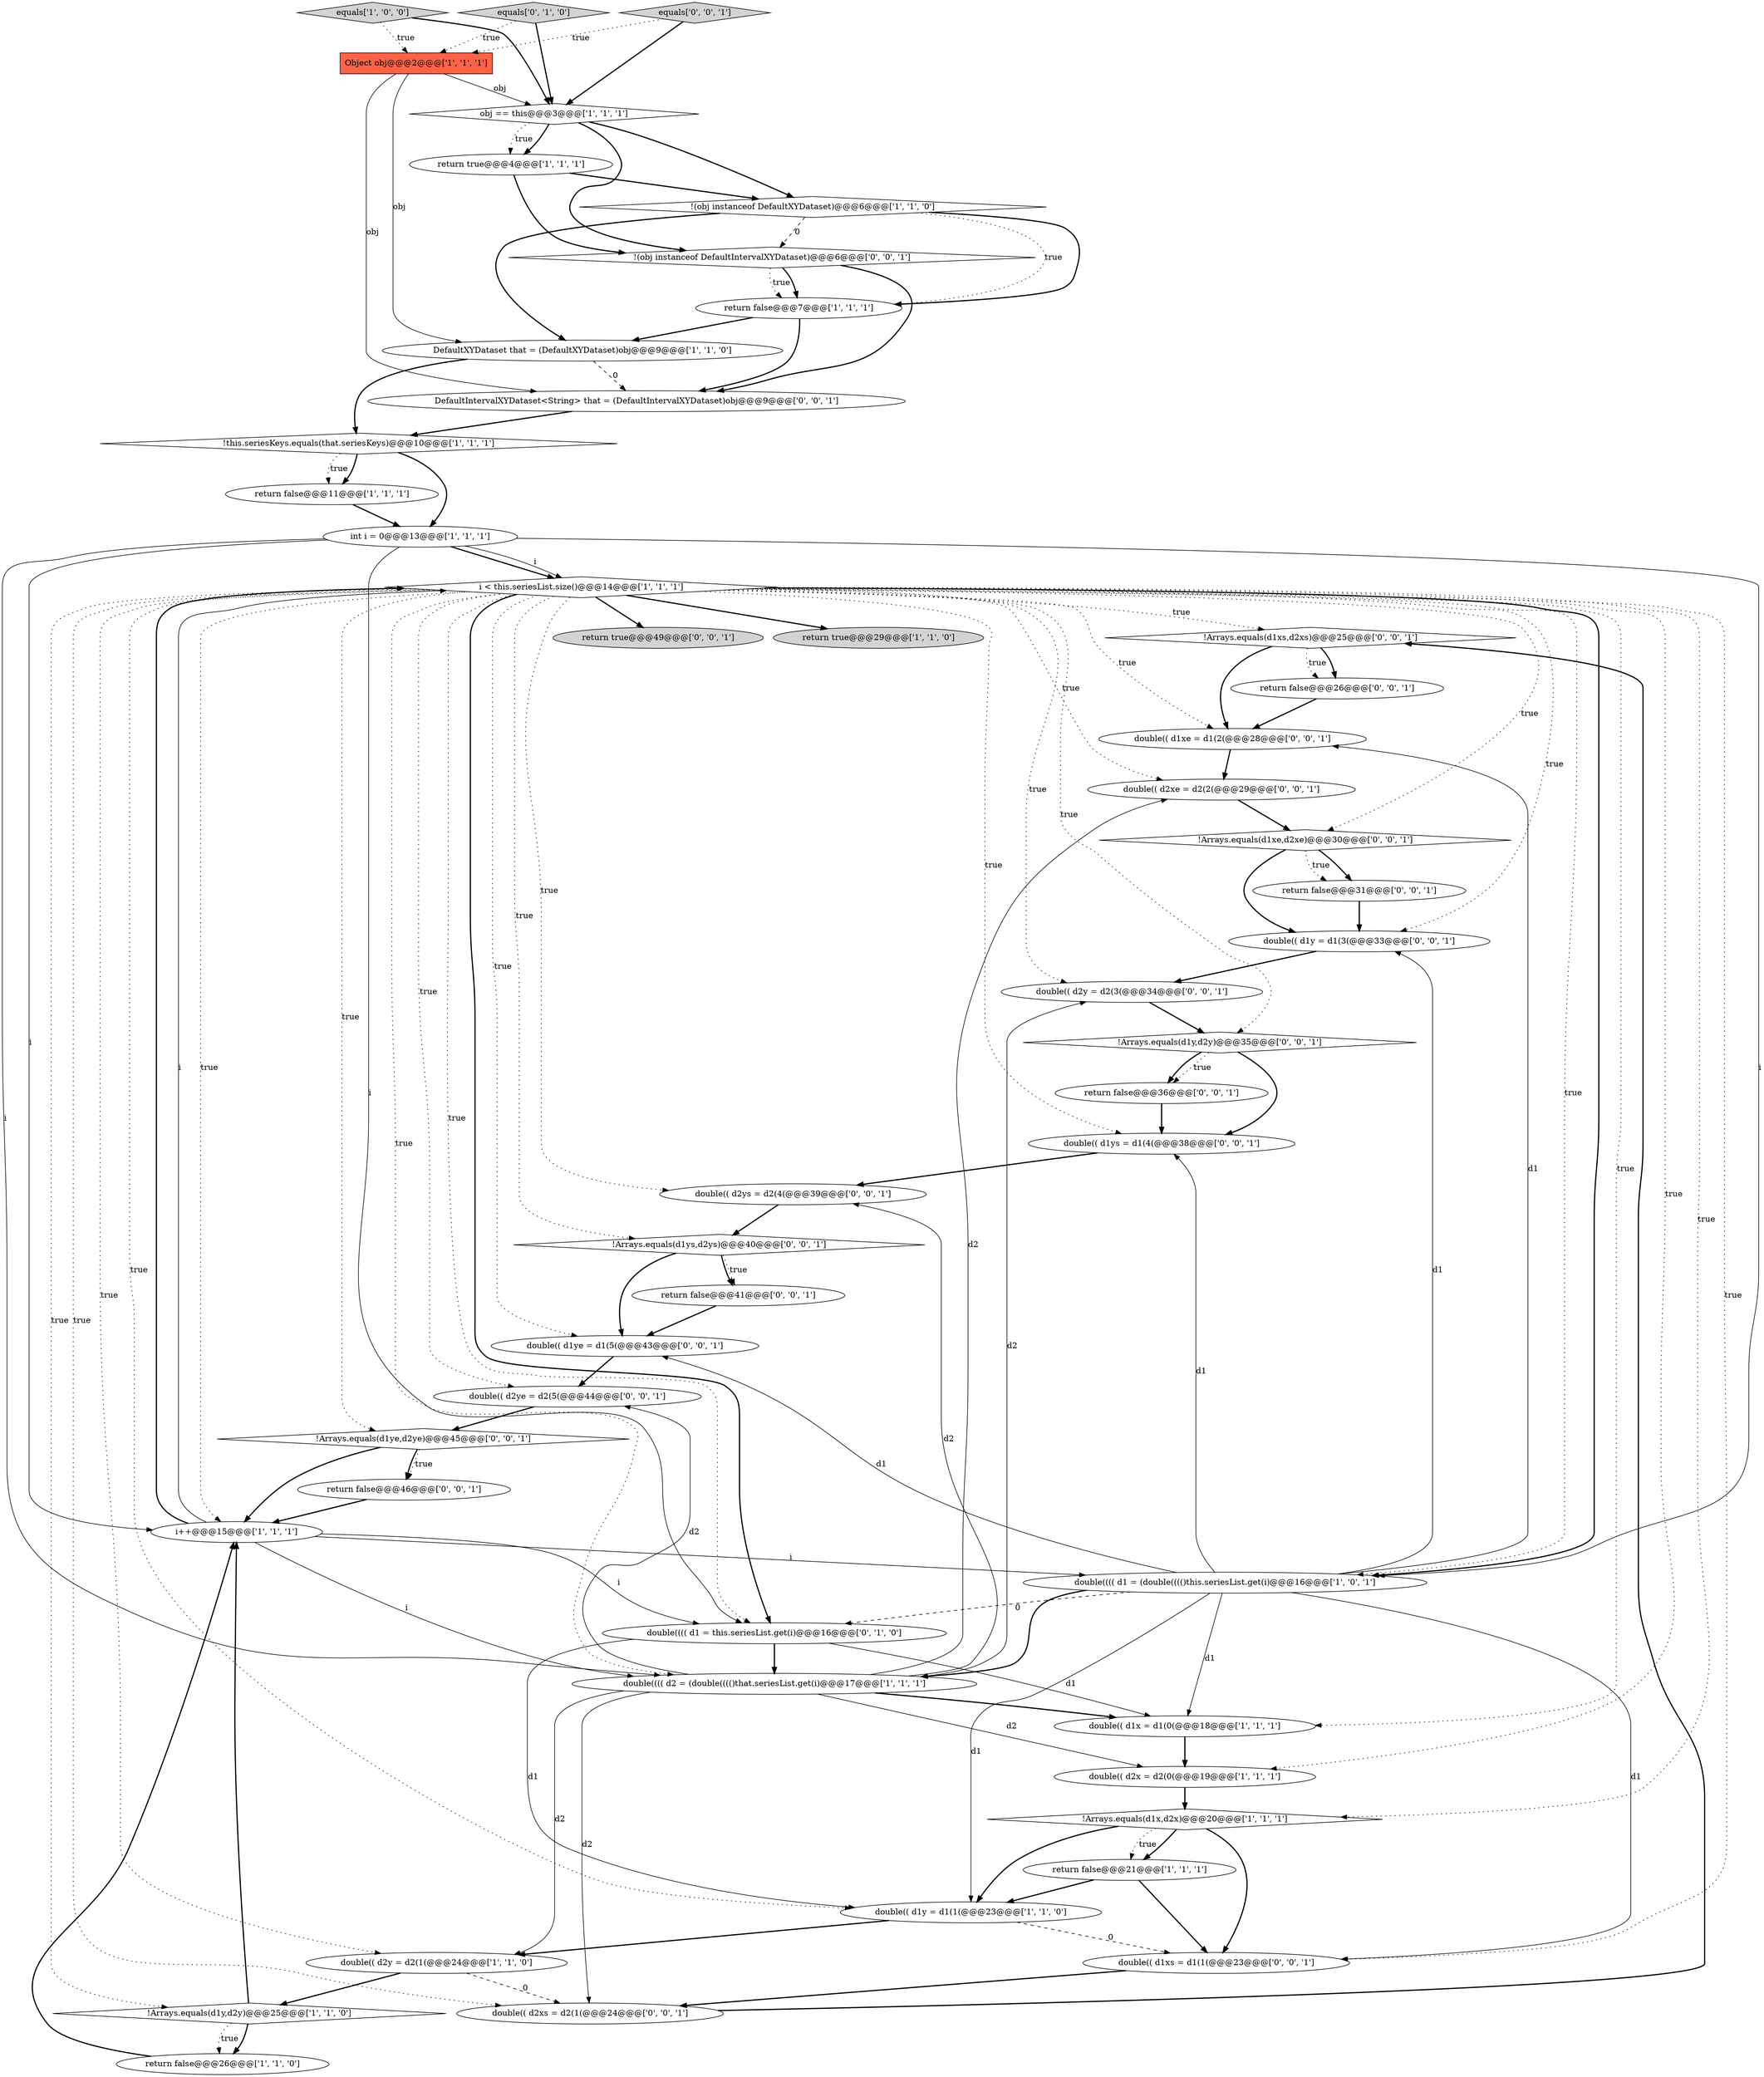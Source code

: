 digraph {
5 [style = filled, label = "equals['1', '0', '0']", fillcolor = lightgray, shape = diamond image = "AAA0AAABBB1BBB"];
38 [style = filled, label = "!Arrays.equals(d1xs,d2xs)@@@25@@@['0', '0', '1']", fillcolor = white, shape = diamond image = "AAA0AAABBB3BBB"];
19 [style = filled, label = "double(( d1y = d1(1(@@@23@@@['1', '1', '0']", fillcolor = white, shape = ellipse image = "AAA0AAABBB1BBB"];
16 [style = filled, label = "int i = 0@@@13@@@['1', '1', '1']", fillcolor = white, shape = ellipse image = "AAA0AAABBB1BBB"];
3 [style = filled, label = "i < this.seriesList.size()@@@14@@@['1', '1', '1']", fillcolor = white, shape = diamond image = "AAA0AAABBB1BBB"];
32 [style = filled, label = "double(( d2ye = d2(5(@@@44@@@['0', '0', '1']", fillcolor = white, shape = ellipse image = "AAA0AAABBB3BBB"];
17 [style = filled, label = "DefaultXYDataset that = (DefaultXYDataset)obj@@@9@@@['1', '1', '0']", fillcolor = white, shape = ellipse image = "AAA0AAABBB1BBB"];
9 [style = filled, label = "double(((( d2 = (double(((()that.seriesList.get(i)@@@17@@@['1', '1', '1']", fillcolor = white, shape = ellipse image = "AAA0AAABBB1BBB"];
44 [style = filled, label = "return true@@@49@@@['0', '0', '1']", fillcolor = lightgray, shape = ellipse image = "AAA0AAABBB3BBB"];
45 [style = filled, label = "!Arrays.equals(d1ys,d2ys)@@@40@@@['0', '0', '1']", fillcolor = white, shape = diamond image = "AAA0AAABBB3BBB"];
18 [style = filled, label = "i++@@@15@@@['1', '1', '1']", fillcolor = white, shape = ellipse image = "AAA0AAABBB1BBB"];
2 [style = filled, label = "obj == this@@@3@@@['1', '1', '1']", fillcolor = white, shape = diamond image = "AAA0AAABBB1BBB"];
42 [style = filled, label = "double(( d2ys = d2(4(@@@39@@@['0', '0', '1']", fillcolor = white, shape = ellipse image = "AAA0AAABBB3BBB"];
10 [style = filled, label = "!Arrays.equals(d1y,d2y)@@@25@@@['1', '1', '0']", fillcolor = white, shape = diamond image = "AAA0AAABBB1BBB"];
26 [style = filled, label = "!Arrays.equals(d1xe,d2xe)@@@30@@@['0', '0', '1']", fillcolor = white, shape = diamond image = "AAA0AAABBB3BBB"];
43 [style = filled, label = "double(( d1ys = d1(4(@@@38@@@['0', '0', '1']", fillcolor = white, shape = ellipse image = "AAA0AAABBB3BBB"];
0 [style = filled, label = "double(((( d1 = (double(((()this.seriesList.get(i)@@@16@@@['1', '0', '1']", fillcolor = white, shape = ellipse image = "AAA0AAABBB1BBB"];
13 [style = filled, label = "Object obj@@@2@@@['1', '1', '1']", fillcolor = tomato, shape = box image = "AAA0AAABBB1BBB"];
40 [style = filled, label = "double(( d2xs = d2(1(@@@24@@@['0', '0', '1']", fillcolor = white, shape = ellipse image = "AAA0AAABBB3BBB"];
25 [style = filled, label = "DefaultIntervalXYDataset<String> that = (DefaultIntervalXYDataset)obj@@@9@@@['0', '0', '1']", fillcolor = white, shape = ellipse image = "AAA0AAABBB3BBB"];
46 [style = filled, label = "!(obj instanceof DefaultIntervalXYDataset)@@@6@@@['0', '0', '1']", fillcolor = white, shape = diamond image = "AAA0AAABBB3BBB"];
48 [style = filled, label = "return false@@@41@@@['0', '0', '1']", fillcolor = white, shape = ellipse image = "AAA0AAABBB3BBB"];
31 [style = filled, label = "return false@@@36@@@['0', '0', '1']", fillcolor = white, shape = ellipse image = "AAA0AAABBB3BBB"];
8 [style = filled, label = "!(obj instanceof DefaultXYDataset)@@@6@@@['1', '1', '0']", fillcolor = white, shape = diamond image = "AAA0AAABBB1BBB"];
20 [style = filled, label = "return false@@@11@@@['1', '1', '1']", fillcolor = white, shape = ellipse image = "AAA0AAABBB1BBB"];
22 [style = filled, label = "double(( d1x = d1(0(@@@18@@@['1', '1', '1']", fillcolor = white, shape = ellipse image = "AAA0AAABBB1BBB"];
6 [style = filled, label = "return true@@@4@@@['1', '1', '1']", fillcolor = white, shape = ellipse image = "AAA0AAABBB1BBB"];
24 [style = filled, label = "double(((( d1 = this.seriesList.get(i)@@@16@@@['0', '1', '0']", fillcolor = white, shape = ellipse image = "AAA1AAABBB2BBB"];
29 [style = filled, label = "double(( d1ye = d1(5(@@@43@@@['0', '0', '1']", fillcolor = white, shape = ellipse image = "AAA0AAABBB3BBB"];
34 [style = filled, label = "return false@@@46@@@['0', '0', '1']", fillcolor = white, shape = ellipse image = "AAA0AAABBB3BBB"];
11 [style = filled, label = "return false@@@26@@@['1', '1', '0']", fillcolor = white, shape = ellipse image = "AAA0AAABBB1BBB"];
21 [style = filled, label = "double(( d2y = d2(1(@@@24@@@['1', '1', '0']", fillcolor = white, shape = ellipse image = "AAA0AAABBB1BBB"];
14 [style = filled, label = "return false@@@7@@@['1', '1', '1']", fillcolor = white, shape = ellipse image = "AAA0AAABBB1BBB"];
30 [style = filled, label = "double(( d1y = d1(3(@@@33@@@['0', '0', '1']", fillcolor = white, shape = ellipse image = "AAA0AAABBB3BBB"];
35 [style = filled, label = "double(( d1xs = d1(1(@@@23@@@['0', '0', '1']", fillcolor = white, shape = ellipse image = "AAA0AAABBB3BBB"];
36 [style = filled, label = "return false@@@31@@@['0', '0', '1']", fillcolor = white, shape = ellipse image = "AAA0AAABBB3BBB"];
1 [style = filled, label = "return true@@@29@@@['1', '1', '0']", fillcolor = lightgray, shape = ellipse image = "AAA0AAABBB1BBB"];
7 [style = filled, label = "return false@@@21@@@['1', '1', '1']", fillcolor = white, shape = ellipse image = "AAA0AAABBB1BBB"];
15 [style = filled, label = "!Arrays.equals(d1x,d2x)@@@20@@@['1', '1', '1']", fillcolor = white, shape = diamond image = "AAA0AAABBB1BBB"];
12 [style = filled, label = "!this.seriesKeys.equals(that.seriesKeys)@@@10@@@['1', '1', '1']", fillcolor = white, shape = diamond image = "AAA0AAABBB1BBB"];
28 [style = filled, label = "!Arrays.equals(d1y,d2y)@@@35@@@['0', '0', '1']", fillcolor = white, shape = diamond image = "AAA0AAABBB3BBB"];
37 [style = filled, label = "!Arrays.equals(d1ye,d2ye)@@@45@@@['0', '0', '1']", fillcolor = white, shape = diamond image = "AAA0AAABBB3BBB"];
39 [style = filled, label = "double(( d1xe = d1(2(@@@28@@@['0', '0', '1']", fillcolor = white, shape = ellipse image = "AAA0AAABBB3BBB"];
47 [style = filled, label = "return false@@@26@@@['0', '0', '1']", fillcolor = white, shape = ellipse image = "AAA0AAABBB3BBB"];
41 [style = filled, label = "double(( d2xe = d2(2(@@@29@@@['0', '0', '1']", fillcolor = white, shape = ellipse image = "AAA0AAABBB3BBB"];
23 [style = filled, label = "equals['0', '1', '0']", fillcolor = lightgray, shape = diamond image = "AAA0AAABBB2BBB"];
27 [style = filled, label = "equals['0', '0', '1']", fillcolor = lightgray, shape = diamond image = "AAA0AAABBB3BBB"];
4 [style = filled, label = "double(( d2x = d2(0(@@@19@@@['1', '1', '1']", fillcolor = white, shape = ellipse image = "AAA0AAABBB1BBB"];
33 [style = filled, label = "double(( d2y = d2(3(@@@34@@@['0', '0', '1']", fillcolor = white, shape = ellipse image = "AAA0AAABBB3BBB"];
23->2 [style = bold, label=""];
3->24 [style = bold, label=""];
8->14 [style = bold, label=""];
16->24 [style = solid, label="i"];
3->29 [style = dotted, label="true"];
38->47 [style = bold, label=""];
19->35 [style = dashed, label="0"];
28->31 [style = dotted, label="true"];
36->30 [style = bold, label=""];
45->48 [style = bold, label=""];
13->25 [style = solid, label="obj"];
32->37 [style = bold, label=""];
10->11 [style = bold, label=""];
6->8 [style = bold, label=""];
25->12 [style = bold, label=""];
3->1 [style = bold, label=""];
43->42 [style = bold, label=""];
10->18 [style = bold, label=""];
12->16 [style = bold, label=""];
39->41 [style = bold, label=""];
0->30 [style = solid, label="d1"];
28->43 [style = bold, label=""];
9->33 [style = solid, label="d2"];
29->32 [style = bold, label=""];
0->35 [style = solid, label="d1"];
23->13 [style = dotted, label="true"];
46->14 [style = dotted, label="true"];
0->19 [style = solid, label="d1"];
15->7 [style = dotted, label="true"];
7->19 [style = bold, label=""];
0->39 [style = solid, label="d1"];
10->11 [style = dotted, label="true"];
8->46 [style = dashed, label="0"];
3->24 [style = dotted, label="true"];
38->39 [style = bold, label=""];
3->39 [style = dotted, label="true"];
3->38 [style = dotted, label="true"];
35->40 [style = bold, label=""];
14->17 [style = bold, label=""];
3->26 [style = dotted, label="true"];
31->43 [style = bold, label=""];
46->25 [style = bold, label=""];
26->36 [style = bold, label=""];
20->16 [style = bold, label=""];
9->42 [style = solid, label="d2"];
37->18 [style = bold, label=""];
47->39 [style = bold, label=""];
15->19 [style = bold, label=""];
11->18 [style = bold, label=""];
15->7 [style = bold, label=""];
3->42 [style = dotted, label="true"];
3->30 [style = dotted, label="true"];
45->29 [style = bold, label=""];
37->34 [style = bold, label=""];
3->35 [style = dotted, label="true"];
3->18 [style = dotted, label="true"];
3->45 [style = dotted, label="true"];
0->43 [style = solid, label="d1"];
13->2 [style = solid, label="obj"];
12->20 [style = bold, label=""];
9->4 [style = solid, label="d2"];
18->9 [style = solid, label="i"];
3->9 [style = dotted, label="true"];
7->35 [style = bold, label=""];
17->25 [style = dashed, label="0"];
16->9 [style = solid, label="i"];
37->34 [style = dotted, label="true"];
2->46 [style = bold, label=""];
16->0 [style = solid, label="i"];
3->22 [style = dotted, label="true"];
3->15 [style = dotted, label="true"];
0->29 [style = solid, label="d1"];
9->21 [style = solid, label="d2"];
27->2 [style = bold, label=""];
3->19 [style = dotted, label="true"];
3->43 [style = dotted, label="true"];
38->47 [style = dotted, label="true"];
0->24 [style = dashed, label="0"];
9->32 [style = solid, label="d2"];
21->10 [style = bold, label=""];
2->8 [style = bold, label=""];
0->22 [style = solid, label="d1"];
3->10 [style = dotted, label="true"];
30->33 [style = bold, label=""];
41->26 [style = bold, label=""];
46->14 [style = bold, label=""];
27->13 [style = dotted, label="true"];
15->35 [style = bold, label=""];
3->4 [style = dotted, label="true"];
16->3 [style = bold, label=""];
16->18 [style = solid, label="i"];
14->25 [style = bold, label=""];
24->9 [style = bold, label=""];
2->6 [style = bold, label=""];
48->29 [style = bold, label=""];
9->40 [style = solid, label="d2"];
26->36 [style = dotted, label="true"];
9->41 [style = solid, label="d2"];
3->33 [style = dotted, label="true"];
18->24 [style = solid, label="i"];
24->22 [style = solid, label="d1"];
5->2 [style = bold, label=""];
18->3 [style = bold, label=""];
9->22 [style = bold, label=""];
40->38 [style = bold, label=""];
28->31 [style = bold, label=""];
42->45 [style = bold, label=""];
34->18 [style = bold, label=""];
3->28 [style = dotted, label="true"];
3->41 [style = dotted, label="true"];
16->3 [style = solid, label="i"];
3->21 [style = dotted, label="true"];
0->9 [style = bold, label=""];
5->13 [style = dotted, label="true"];
2->6 [style = dotted, label="true"];
17->12 [style = bold, label=""];
45->48 [style = dotted, label="true"];
8->17 [style = bold, label=""];
24->19 [style = solid, label="d1"];
13->17 [style = solid, label="obj"];
12->20 [style = dotted, label="true"];
18->0 [style = solid, label="i"];
33->28 [style = bold, label=""];
3->0 [style = dotted, label="true"];
19->21 [style = bold, label=""];
3->40 [style = dotted, label="true"];
21->40 [style = dashed, label="0"];
3->0 [style = bold, label=""];
22->4 [style = bold, label=""];
6->46 [style = bold, label=""];
3->37 [style = dotted, label="true"];
8->14 [style = dotted, label="true"];
4->15 [style = bold, label=""];
26->30 [style = bold, label=""];
18->3 [style = solid, label="i"];
3->44 [style = bold, label=""];
3->32 [style = dotted, label="true"];
}
